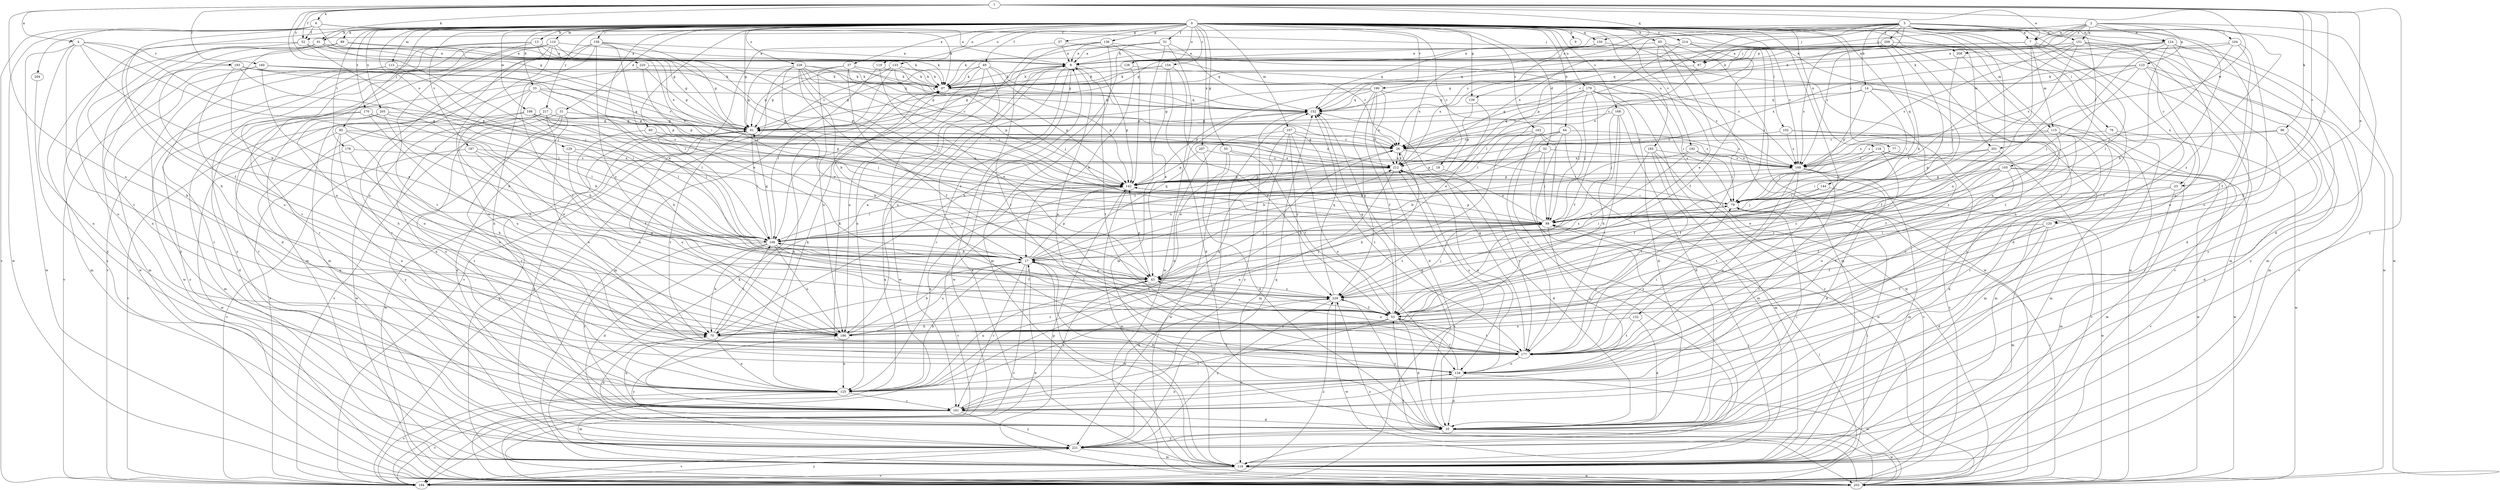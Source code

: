 strict digraph  {
0;
1;
2;
3;
4;
6;
7;
8;
9;
13;
14;
17;
18;
23;
26;
31;
32;
33;
35;
37;
43;
49;
51;
52;
53;
55;
57;
60;
61;
64;
65;
70;
76;
77;
79;
85;
87;
88;
89;
91;
96;
97;
102;
104;
105;
106;
107;
110;
113;
115;
116;
118;
119;
120;
123;
124;
125;
126;
129;
132;
133;
134;
136;
139;
142;
144;
150;
151;
152;
154;
158;
160;
161;
163;
168;
169;
170;
176;
177;
179;
185;
186;
187;
190;
192;
193;
194;
198;
201;
203;
204;
205;
207;
208;
209;
212;
214;
217;
220;
221;
228;
229;
0 -> 9  [label=b];
0 -> 13  [label=b];
0 -> 18  [label=c];
0 -> 23  [label=c];
0 -> 31  [label=d];
0 -> 32  [label=d];
0 -> 33  [label=d];
0 -> 37  [label=e];
0 -> 43  [label=e];
0 -> 49  [label=f];
0 -> 51  [label=f];
0 -> 55  [label=g];
0 -> 57  [label=g];
0 -> 60  [label=g];
0 -> 61  [label=g];
0 -> 64  [label=h];
0 -> 65  [label=h];
0 -> 70  [label=h];
0 -> 76  [label=i];
0 -> 77  [label=i];
0 -> 85  [label=j];
0 -> 89  [label=k];
0 -> 91  [label=k];
0 -> 102  [label=l];
0 -> 107  [label=m];
0 -> 110  [label=m];
0 -> 113  [label=m];
0 -> 115  [label=m];
0 -> 118  [label=n];
0 -> 119  [label=n];
0 -> 120  [label=n];
0 -> 126  [label=o];
0 -> 129  [label=o];
0 -> 132  [label=o];
0 -> 133  [label=o];
0 -> 136  [label=p];
0 -> 139  [label=p];
0 -> 144  [label=q];
0 -> 150  [label=q];
0 -> 154  [label=r];
0 -> 158  [label=r];
0 -> 163  [label=s];
0 -> 168  [label=s];
0 -> 169  [label=s];
0 -> 170  [label=t];
0 -> 176  [label=t];
0 -> 179  [label=u];
0 -> 185  [label=u];
0 -> 187  [label=v];
0 -> 190  [label=v];
0 -> 192  [label=v];
0 -> 198  [label=w];
0 -> 201  [label=w];
0 -> 204  [label=x];
0 -> 205  [label=x];
0 -> 207  [label=x];
0 -> 208  [label=x];
0 -> 214  [label=y];
0 -> 217  [label=y];
0 -> 228  [label=z];
1 -> 4  [label=a];
1 -> 6  [label=a];
1 -> 7  [label=a];
1 -> 23  [label=c];
1 -> 52  [label=f];
1 -> 61  [label=g];
1 -> 79  [label=i];
1 -> 91  [label=k];
1 -> 96  [label=k];
1 -> 120  [label=n];
1 -> 150  [label=q];
1 -> 160  [label=r];
1 -> 186  [label=u];
1 -> 201  [label=w];
1 -> 220  [label=y];
1 -> 221  [label=y];
2 -> 7  [label=a];
2 -> 26  [label=c];
2 -> 35  [label=d];
2 -> 87  [label=j];
2 -> 104  [label=l];
2 -> 123  [label=n];
2 -> 124  [label=n];
2 -> 139  [label=p];
2 -> 151  [label=q];
2 -> 208  [label=x];
2 -> 229  [label=z];
3 -> 7  [label=a];
3 -> 14  [label=b];
3 -> 17  [label=b];
3 -> 26  [label=c];
3 -> 52  [label=f];
3 -> 61  [label=g];
3 -> 87  [label=j];
3 -> 97  [label=k];
3 -> 105  [label=l];
3 -> 124  [label=n];
3 -> 125  [label=n];
3 -> 134  [label=o];
3 -> 142  [label=p];
3 -> 151  [label=q];
3 -> 169  [label=s];
3 -> 177  [label=t];
3 -> 186  [label=u];
3 -> 203  [label=w];
3 -> 209  [label=x];
3 -> 212  [label=x];
4 -> 17  [label=b];
4 -> 106  [label=l];
4 -> 125  [label=n];
4 -> 142  [label=p];
4 -> 177  [label=t];
4 -> 193  [label=v];
4 -> 203  [label=w];
6 -> 8  [label=a];
6 -> 52  [label=f];
6 -> 53  [label=f];
6 -> 87  [label=j];
6 -> 97  [label=k];
6 -> 194  [label=v];
6 -> 203  [label=w];
6 -> 212  [label=x];
7 -> 8  [label=a];
7 -> 35  [label=d];
7 -> 87  [label=j];
7 -> 88  [label=j];
7 -> 97  [label=k];
7 -> 106  [label=l];
7 -> 115  [label=m];
7 -> 116  [label=m];
7 -> 152  [label=q];
8 -> 97  [label=k];
8 -> 106  [label=l];
8 -> 142  [label=p];
8 -> 161  [label=r];
8 -> 177  [label=t];
8 -> 186  [label=u];
8 -> 203  [label=w];
13 -> 8  [label=a];
13 -> 26  [label=c];
13 -> 142  [label=p];
13 -> 177  [label=t];
13 -> 194  [label=v];
13 -> 221  [label=y];
14 -> 26  [label=c];
14 -> 53  [label=f];
14 -> 79  [label=i];
14 -> 142  [label=p];
14 -> 152  [label=q];
14 -> 161  [label=r];
17 -> 43  [label=e];
17 -> 53  [label=f];
17 -> 116  [label=m];
17 -> 142  [label=p];
17 -> 152  [label=q];
17 -> 161  [label=r];
17 -> 186  [label=u];
17 -> 194  [label=v];
17 -> 212  [label=x];
18 -> 142  [label=p];
18 -> 177  [label=t];
23 -> 53  [label=f];
23 -> 79  [label=i];
23 -> 116  [label=m];
26 -> 61  [label=g];
26 -> 70  [label=h];
26 -> 79  [label=i];
26 -> 212  [label=x];
31 -> 35  [label=d];
31 -> 61  [label=g];
31 -> 161  [label=r];
31 -> 194  [label=v];
31 -> 221  [label=y];
32 -> 17  [label=b];
32 -> 88  [label=j];
32 -> 142  [label=p];
32 -> 169  [label=s];
32 -> 203  [label=w];
33 -> 61  [label=g];
33 -> 70  [label=h];
33 -> 106  [label=l];
33 -> 152  [label=q];
33 -> 161  [label=r];
33 -> 229  [label=z];
35 -> 17  [label=b];
35 -> 79  [label=i];
35 -> 152  [label=q];
35 -> 203  [label=w];
35 -> 221  [label=y];
35 -> 229  [label=z];
37 -> 53  [label=f];
37 -> 61  [label=g];
37 -> 97  [label=k];
37 -> 142  [label=p];
37 -> 152  [label=q];
37 -> 186  [label=u];
43 -> 26  [label=c];
43 -> 88  [label=j];
43 -> 125  [label=n];
43 -> 142  [label=p];
43 -> 229  [label=z];
49 -> 61  [label=g];
49 -> 97  [label=k];
49 -> 134  [label=o];
49 -> 142  [label=p];
49 -> 152  [label=q];
49 -> 186  [label=u];
49 -> 203  [label=w];
51 -> 8  [label=a];
51 -> 70  [label=h];
51 -> 97  [label=k];
51 -> 116  [label=m];
51 -> 152  [label=q];
51 -> 203  [label=w];
52 -> 8  [label=a];
52 -> 70  [label=h];
52 -> 88  [label=j];
52 -> 97  [label=k];
52 -> 134  [label=o];
53 -> 35  [label=d];
53 -> 70  [label=h];
53 -> 106  [label=l];
53 -> 152  [label=q];
53 -> 161  [label=r];
53 -> 177  [label=t];
53 -> 186  [label=u];
55 -> 43  [label=e];
55 -> 53  [label=f];
55 -> 203  [label=w];
55 -> 212  [label=x];
57 -> 8  [label=a];
57 -> 26  [label=c];
57 -> 43  [label=e];
60 -> 17  [label=b];
60 -> 26  [label=c];
60 -> 53  [label=f];
61 -> 26  [label=c];
61 -> 106  [label=l];
61 -> 177  [label=t];
61 -> 203  [label=w];
61 -> 212  [label=x];
64 -> 17  [label=b];
64 -> 26  [label=c];
64 -> 116  [label=m];
64 -> 169  [label=s];
64 -> 177  [label=t];
64 -> 221  [label=y];
65 -> 8  [label=a];
65 -> 43  [label=e];
65 -> 116  [label=m];
65 -> 177  [label=t];
65 -> 203  [label=w];
70 -> 8  [label=a];
70 -> 35  [label=d];
70 -> 106  [label=l];
70 -> 125  [label=n];
70 -> 177  [label=t];
76 -> 26  [label=c];
76 -> 116  [label=m];
76 -> 203  [label=w];
77 -> 53  [label=f];
77 -> 79  [label=i];
77 -> 169  [label=s];
77 -> 203  [label=w];
79 -> 88  [label=j];
85 -> 17  [label=b];
85 -> 26  [label=c];
85 -> 70  [label=h];
85 -> 125  [label=n];
85 -> 134  [label=o];
85 -> 203  [label=w];
87 -> 97  [label=k];
87 -> 212  [label=x];
88 -> 106  [label=l];
88 -> 134  [label=o];
88 -> 142  [label=p];
88 -> 212  [label=x];
88 -> 229  [label=z];
89 -> 8  [label=a];
89 -> 61  [label=g];
89 -> 125  [label=n];
89 -> 186  [label=u];
91 -> 8  [label=a];
91 -> 79  [label=i];
91 -> 88  [label=j];
91 -> 186  [label=u];
91 -> 203  [label=w];
91 -> 221  [label=y];
96 -> 26  [label=c];
96 -> 35  [label=d];
96 -> 161  [label=r];
96 -> 169  [label=s];
97 -> 152  [label=q];
102 -> 26  [label=c];
102 -> 116  [label=m];
102 -> 169  [label=s];
102 -> 194  [label=v];
104 -> 8  [label=a];
104 -> 53  [label=f];
104 -> 70  [label=h];
104 -> 88  [label=j];
104 -> 212  [label=x];
105 -> 43  [label=e];
105 -> 79  [label=i];
105 -> 116  [label=m];
105 -> 142  [label=p];
105 -> 177  [label=t];
105 -> 194  [label=v];
105 -> 229  [label=z];
106 -> 17  [label=b];
106 -> 26  [label=c];
106 -> 35  [label=d];
106 -> 53  [label=f];
106 -> 61  [label=g];
106 -> 70  [label=h];
106 -> 79  [label=i];
106 -> 161  [label=r];
106 -> 186  [label=u];
107 -> 26  [label=c];
107 -> 116  [label=m];
107 -> 125  [label=n];
107 -> 134  [label=o];
107 -> 177  [label=t];
107 -> 221  [label=y];
107 -> 229  [label=z];
110 -> 8  [label=a];
110 -> 35  [label=d];
110 -> 97  [label=k];
110 -> 116  [label=m];
110 -> 125  [label=n];
110 -> 134  [label=o];
110 -> 142  [label=p];
110 -> 161  [label=r];
110 -> 221  [label=y];
113 -> 97  [label=k];
113 -> 106  [label=l];
113 -> 161  [label=r];
113 -> 203  [label=w];
115 -> 26  [label=c];
115 -> 53  [label=f];
115 -> 116  [label=m];
115 -> 134  [label=o];
115 -> 161  [label=r];
115 -> 169  [label=s];
116 -> 8  [label=a];
116 -> 61  [label=g];
116 -> 79  [label=i];
116 -> 88  [label=j];
116 -> 97  [label=k];
116 -> 194  [label=v];
116 -> 203  [label=w];
118 -> 53  [label=f];
118 -> 134  [label=o];
118 -> 194  [label=v];
118 -> 203  [label=w];
118 -> 212  [label=x];
119 -> 43  [label=e];
119 -> 97  [label=k];
119 -> 106  [label=l];
120 -> 35  [label=d];
120 -> 53  [label=f];
120 -> 106  [label=l];
120 -> 116  [label=m];
120 -> 177  [label=t];
123 -> 26  [label=c];
123 -> 88  [label=j];
123 -> 97  [label=k];
123 -> 116  [label=m];
123 -> 152  [label=q];
123 -> 186  [label=u];
123 -> 221  [label=y];
124 -> 8  [label=a];
124 -> 17  [label=b];
124 -> 88  [label=j];
124 -> 97  [label=k];
124 -> 161  [label=r];
124 -> 169  [label=s];
124 -> 203  [label=w];
124 -> 221  [label=y];
125 -> 17  [label=b];
125 -> 97  [label=k];
125 -> 116  [label=m];
125 -> 152  [label=q];
125 -> 161  [label=r];
125 -> 194  [label=v];
126 -> 17  [label=b];
126 -> 61  [label=g];
126 -> 97  [label=k];
126 -> 169  [label=s];
129 -> 17  [label=b];
129 -> 186  [label=u];
129 -> 212  [label=x];
132 -> 35  [label=d];
132 -> 177  [label=t];
132 -> 186  [label=u];
133 -> 61  [label=g];
133 -> 88  [label=j];
133 -> 97  [label=k];
133 -> 116  [label=m];
133 -> 142  [label=p];
133 -> 194  [label=v];
134 -> 35  [label=d];
134 -> 53  [label=f];
134 -> 125  [label=n];
134 -> 203  [label=w];
134 -> 212  [label=x];
136 -> 8  [label=a];
136 -> 116  [label=m];
136 -> 125  [label=n];
136 -> 142  [label=p];
136 -> 169  [label=s];
136 -> 177  [label=t];
139 -> 43  [label=e];
139 -> 142  [label=p];
142 -> 79  [label=i];
142 -> 106  [label=l];
142 -> 116  [label=m];
142 -> 125  [label=n];
142 -> 194  [label=v];
144 -> 79  [label=i];
144 -> 88  [label=j];
144 -> 203  [label=w];
150 -> 8  [label=a];
150 -> 152  [label=q];
150 -> 177  [label=t];
150 -> 212  [label=x];
151 -> 8  [label=a];
151 -> 79  [label=i];
151 -> 88  [label=j];
151 -> 97  [label=k];
151 -> 116  [label=m];
151 -> 169  [label=s];
151 -> 186  [label=u];
151 -> 194  [label=v];
152 -> 61  [label=g];
152 -> 221  [label=y];
154 -> 35  [label=d];
154 -> 43  [label=e];
154 -> 53  [label=f];
154 -> 61  [label=g];
154 -> 97  [label=k];
158 -> 8  [label=a];
158 -> 61  [label=g];
158 -> 88  [label=j];
158 -> 106  [label=l];
158 -> 116  [label=m];
158 -> 125  [label=n];
158 -> 161  [label=r];
158 -> 229  [label=z];
160 -> 43  [label=e];
160 -> 97  [label=k];
160 -> 116  [label=m];
160 -> 142  [label=p];
160 -> 194  [label=v];
160 -> 212  [label=x];
161 -> 35  [label=d];
161 -> 43  [label=e];
161 -> 70  [label=h];
161 -> 97  [label=k];
161 -> 134  [label=o];
161 -> 194  [label=v];
161 -> 221  [label=y];
163 -> 26  [label=c];
163 -> 70  [label=h];
163 -> 88  [label=j];
163 -> 169  [label=s];
163 -> 221  [label=y];
168 -> 35  [label=d];
168 -> 61  [label=g];
168 -> 70  [label=h];
168 -> 88  [label=j];
168 -> 177  [label=t];
169 -> 35  [label=d];
169 -> 116  [label=m];
169 -> 134  [label=o];
169 -> 142  [label=p];
169 -> 161  [label=r];
169 -> 177  [label=t];
170 -> 17  [label=b];
170 -> 61  [label=g];
170 -> 116  [label=m];
170 -> 186  [label=u];
170 -> 221  [label=y];
176 -> 70  [label=h];
176 -> 125  [label=n];
176 -> 169  [label=s];
177 -> 8  [label=a];
177 -> 43  [label=e];
177 -> 79  [label=i];
177 -> 97  [label=k];
177 -> 134  [label=o];
177 -> 152  [label=q];
179 -> 35  [label=d];
179 -> 53  [label=f];
179 -> 61  [label=g];
179 -> 79  [label=i];
179 -> 88  [label=j];
179 -> 106  [label=l];
179 -> 152  [label=q];
179 -> 194  [label=v];
179 -> 203  [label=w];
185 -> 116  [label=m];
185 -> 169  [label=s];
185 -> 177  [label=t];
185 -> 194  [label=v];
185 -> 229  [label=z];
186 -> 17  [label=b];
186 -> 61  [label=g];
186 -> 125  [label=n];
186 -> 221  [label=y];
186 -> 229  [label=z];
187 -> 43  [label=e];
187 -> 186  [label=u];
187 -> 194  [label=v];
187 -> 212  [label=x];
190 -> 35  [label=d];
190 -> 53  [label=f];
190 -> 61  [label=g];
190 -> 88  [label=j];
190 -> 142  [label=p];
190 -> 152  [label=q];
190 -> 212  [label=x];
190 -> 229  [label=z];
192 -> 17  [label=b];
192 -> 43  [label=e];
192 -> 79  [label=i];
192 -> 169  [label=s];
193 -> 26  [label=c];
193 -> 97  [label=k];
193 -> 106  [label=l];
193 -> 116  [label=m];
193 -> 142  [label=p];
193 -> 186  [label=u];
194 -> 8  [label=a];
194 -> 88  [label=j];
194 -> 212  [label=x];
194 -> 221  [label=y];
194 -> 229  [label=z];
198 -> 61  [label=g];
198 -> 88  [label=j];
198 -> 106  [label=l];
198 -> 125  [label=n];
198 -> 169  [label=s];
198 -> 194  [label=v];
201 -> 35  [label=d];
201 -> 142  [label=p];
201 -> 169  [label=s];
201 -> 229  [label=z];
203 -> 17  [label=b];
203 -> 53  [label=f];
203 -> 79  [label=i];
203 -> 142  [label=p];
203 -> 229  [label=z];
204 -> 221  [label=y];
205 -> 17  [label=b];
205 -> 35  [label=d];
205 -> 61  [label=g];
205 -> 70  [label=h];
205 -> 106  [label=l];
207 -> 35  [label=d];
207 -> 142  [label=p];
207 -> 212  [label=x];
208 -> 88  [label=j];
208 -> 177  [label=t];
209 -> 8  [label=a];
209 -> 35  [label=d];
209 -> 88  [label=j];
209 -> 152  [label=q];
209 -> 169  [label=s];
209 -> 186  [label=u];
209 -> 194  [label=v];
209 -> 212  [label=x];
212 -> 26  [label=c];
212 -> 35  [label=d];
212 -> 125  [label=n];
212 -> 134  [label=o];
212 -> 142  [label=p];
214 -> 8  [label=a];
214 -> 53  [label=f];
214 -> 79  [label=i];
214 -> 106  [label=l];
214 -> 203  [label=w];
217 -> 61  [label=g];
217 -> 106  [label=l];
217 -> 134  [label=o];
217 -> 142  [label=p];
217 -> 161  [label=r];
217 -> 194  [label=v];
217 -> 203  [label=w];
220 -> 61  [label=g];
220 -> 79  [label=i];
220 -> 97  [label=k];
220 -> 177  [label=t];
221 -> 61  [label=g];
221 -> 116  [label=m];
221 -> 152  [label=q];
221 -> 194  [label=v];
228 -> 17  [label=b];
228 -> 26  [label=c];
228 -> 43  [label=e];
228 -> 61  [label=g];
228 -> 79  [label=i];
228 -> 88  [label=j];
228 -> 97  [label=k];
228 -> 152  [label=q];
228 -> 194  [label=v];
228 -> 229  [label=z];
229 -> 53  [label=f];
229 -> 88  [label=j];
229 -> 106  [label=l];
229 -> 125  [label=n];
229 -> 152  [label=q];
229 -> 203  [label=w];
229 -> 221  [label=y];
}
